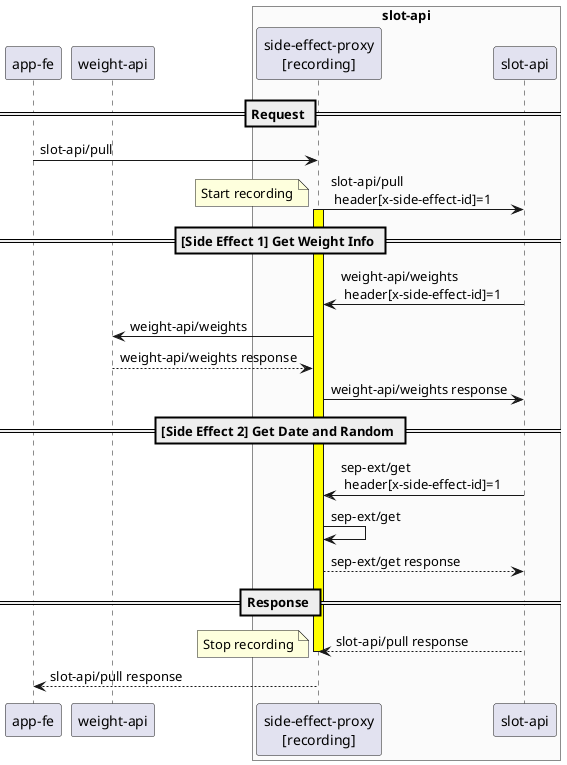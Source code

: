 @startuml

participant "app-fe"
participant "weight-api"

box "slot-api" #FBFBFB
participant "side-effect-proxy\n[recording]" as sep
participant "slot-api"
end box

== Request ==
"app-fe" -> sep : slot-api/pull
sep -> "slot-api" : slot-api/pull \n header[x-side-effect-id]=1
activate sep #FFFF00
note left : Start recording

== [Side Effect 1] Get Weight Info ==
"slot-api" -> sep : weight-api/weights \n header[x-side-effect-id]=1
sep -> "weight-api" : weight-api/weights
"weight-api" --> sep : weight-api/weights response
sep -> "slot-api" : weight-api/weights response
    
== [Side Effect 2] Get Date and Random ==
"slot-api" -> sep : sep-ext/get \n header[x-side-effect-id]=1
sep -> sep : sep-ext/get
sep --> "slot-api" : sep-ext/get response

== Response ==
"slot-api" --> sep: slot-api/pull response
deactivate sep
note left : Stop recording
sep --> "app-fe" : slot-api/pull response

@enduml
